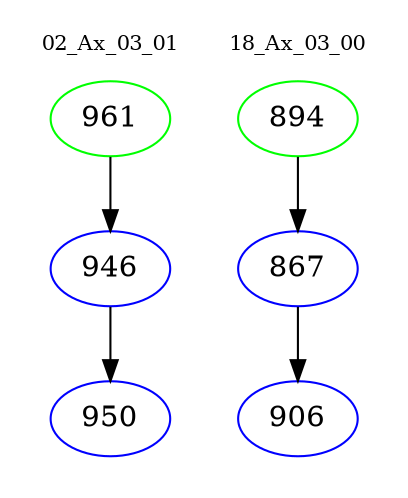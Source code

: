 digraph{
subgraph cluster_0 {
color = white
label = "02_Ax_03_01";
fontsize=10;
T0_961 [label="961", color="green"]
T0_961 -> T0_946 [color="black"]
T0_946 [label="946", color="blue"]
T0_946 -> T0_950 [color="black"]
T0_950 [label="950", color="blue"]
}
subgraph cluster_1 {
color = white
label = "18_Ax_03_00";
fontsize=10;
T1_894 [label="894", color="green"]
T1_894 -> T1_867 [color="black"]
T1_867 [label="867", color="blue"]
T1_867 -> T1_906 [color="black"]
T1_906 [label="906", color="blue"]
}
}
